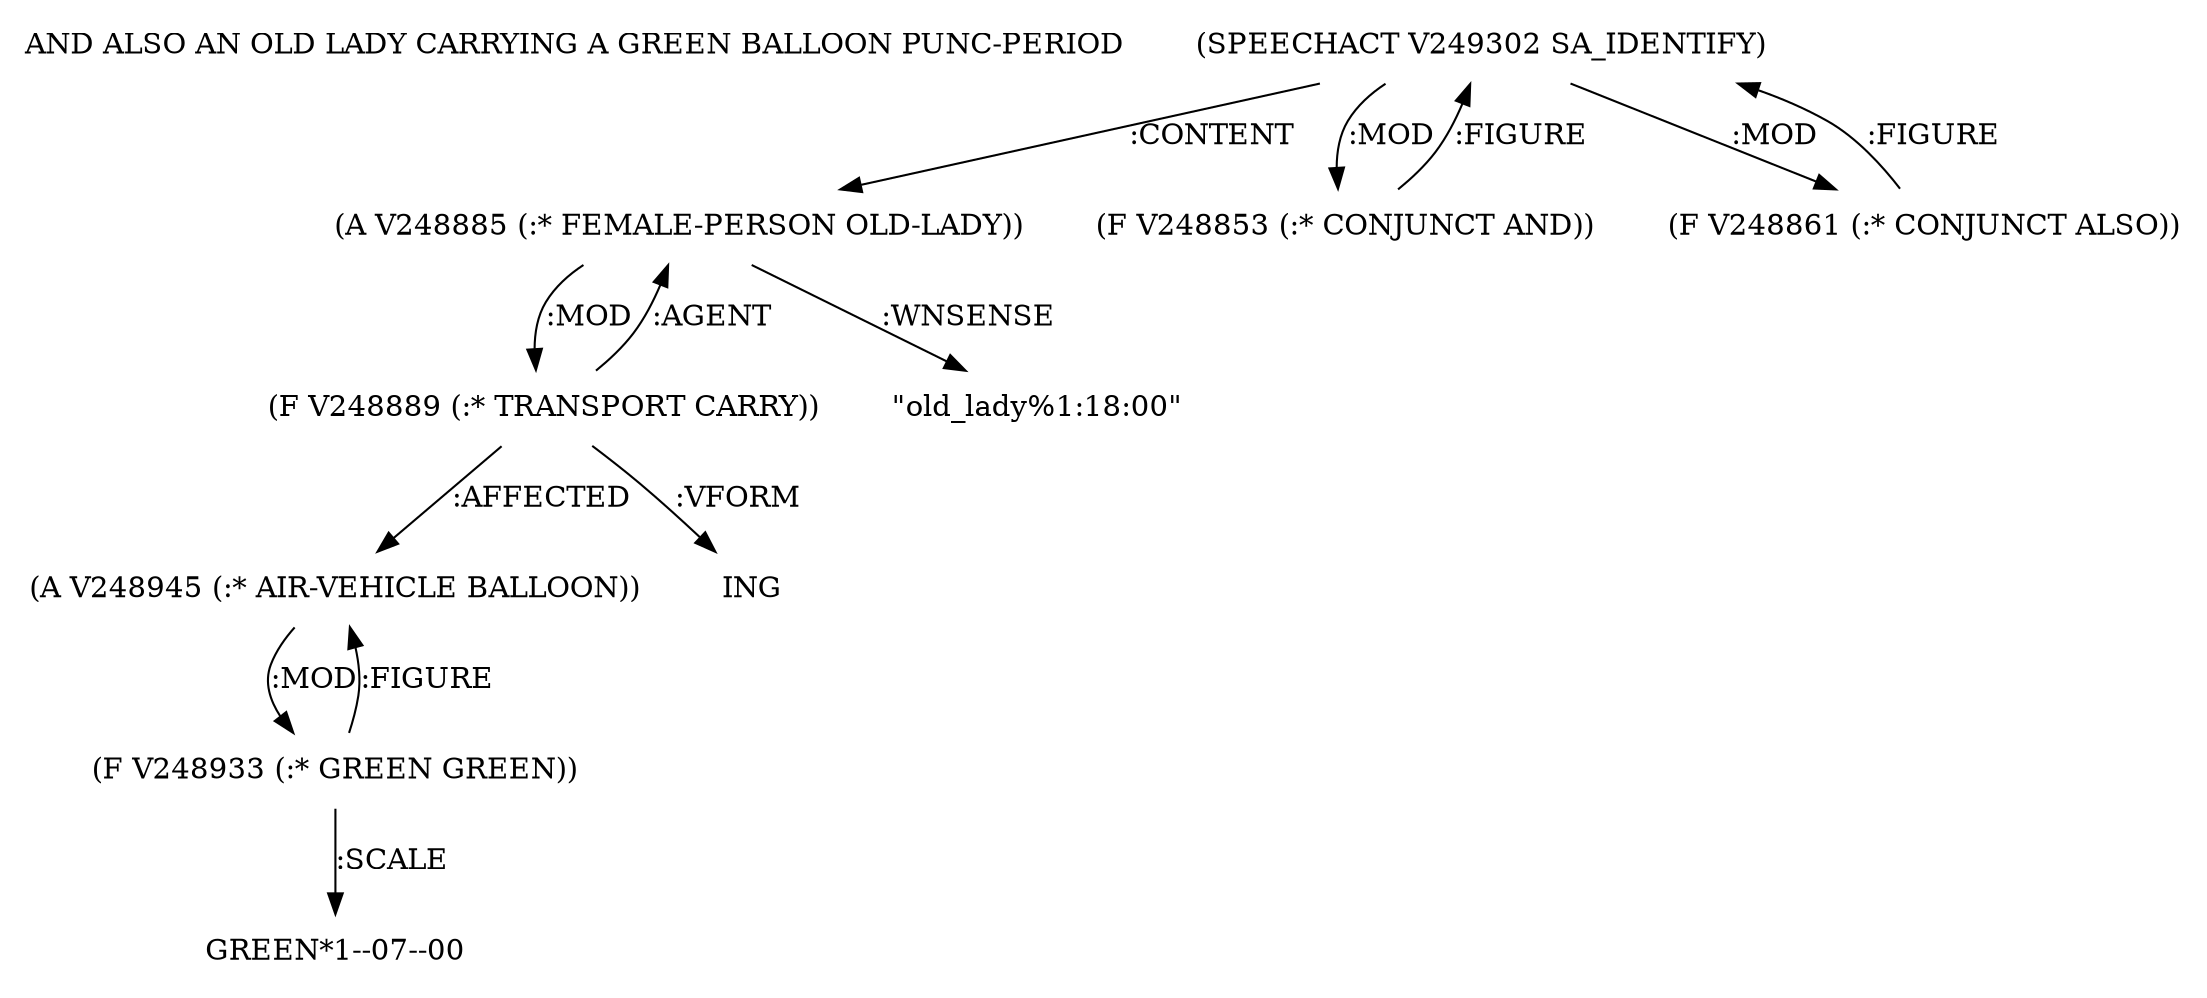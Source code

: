 digraph Terms {
  node [shape=none]
  "AND ALSO AN OLD LADY CARRYING A GREEN BALLOON PUNC-PERIOD"
  "V249302" [label="(SPEECHACT V249302 SA_IDENTIFY)"]
  "V249302" -> "V248885" [label=":CONTENT"]
  "V249302" -> "V248853" [label=":MOD"]
  "V249302" -> "V248861" [label=":MOD"]
  "V248853" [label="(F V248853 (:* CONJUNCT AND))"]
  "V248853" -> "V249302" [label=":FIGURE"]
  "V248861" [label="(F V248861 (:* CONJUNCT ALSO))"]
  "V248861" -> "V249302" [label=":FIGURE"]
  "V248885" [label="(A V248885 (:* FEMALE-PERSON OLD-LADY))"]
  "V248885" -> "V248889" [label=":MOD"]
  "V248885" -> "NT250174" [label=":WNSENSE"]
  "NT250174" [label="\"old_lady%1:18:00\""]
  "V248889" [label="(F V248889 (:* TRANSPORT CARRY))"]
  "V248889" -> "V248885" [label=":AGENT"]
  "V248889" -> "V248945" [label=":AFFECTED"]
  "V248889" -> "NT250175" [label=":VFORM"]
  "NT250175" [label="ING"]
  "V248945" [label="(A V248945 (:* AIR-VEHICLE BALLOON))"]
  "V248945" -> "V248933" [label=":MOD"]
  "V248933" [label="(F V248933 (:* GREEN GREEN))"]
  "V248933" -> "V248945" [label=":FIGURE"]
  "V248933" -> "NT250176" [label=":SCALE"]
  "NT250176" [label="GREEN*1--07--00"]
}
